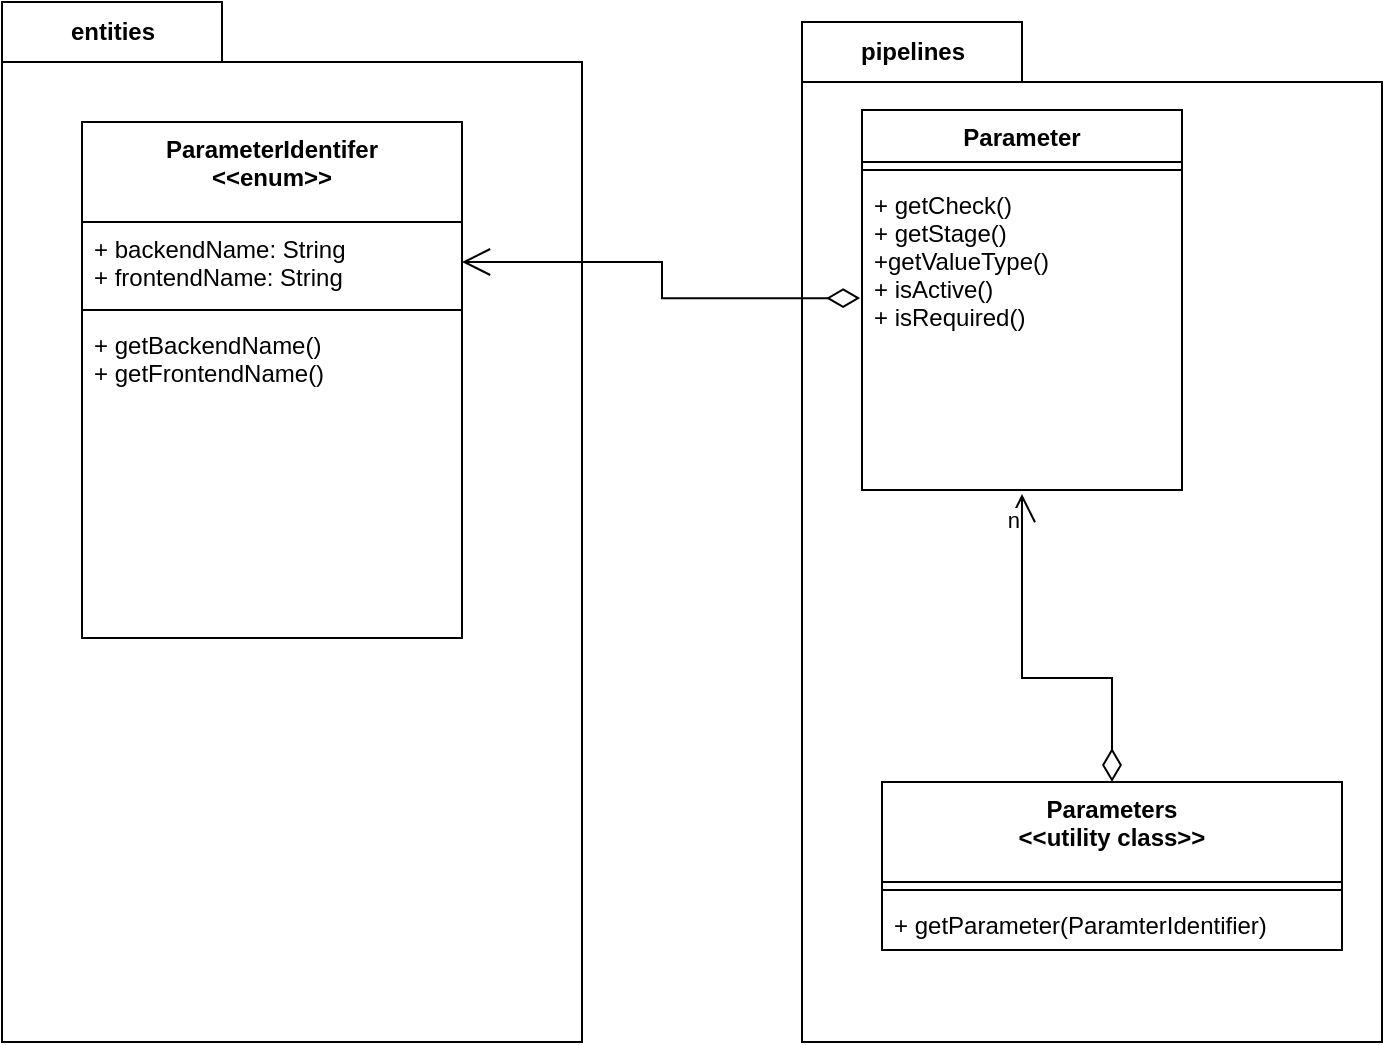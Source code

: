 <mxfile version="20.3.5" type="github"><diagram id="C5RBs43oDa-KdzZeNtuy" name="Page-1"><mxGraphModel dx="1189" dy="1129" grid="1" gridSize="10" guides="1" tooltips="1" connect="1" arrows="1" fold="1" page="1" pageScale="1" pageWidth="827" pageHeight="1169" math="0" shadow="0"><root><mxCell id="WIyWlLk6GJQsqaUBKTNV-0"/><mxCell id="WIyWlLk6GJQsqaUBKTNV-1" parent="WIyWlLk6GJQsqaUBKTNV-0"/><mxCell id="aoZPUdor1AecQRZN_-wk-29" value="entities" style="shape=folder;fontStyle=1;tabWidth=110;tabHeight=30;tabPosition=left;html=1;boundedLbl=1;labelInHeader=1;container=1;collapsible=0;" parent="WIyWlLk6GJQsqaUBKTNV-1" vertex="1"><mxGeometry x="110" y="160" width="290" height="520" as="geometry"/></mxCell><mxCell id="aoZPUdor1AecQRZN_-wk-30" value="" style="html=1;strokeColor=none;resizeWidth=1;resizeHeight=1;fillColor=none;part=1;connectable=0;allowArrows=0;deletable=0;" parent="aoZPUdor1AecQRZN_-wk-29" vertex="1"><mxGeometry width="290" height="364" relative="1" as="geometry"><mxPoint y="30" as="offset"/></mxGeometry></mxCell><mxCell id="aoZPUdor1AecQRZN_-wk-27" value="pipelines" style="shape=folder;fontStyle=1;tabWidth=110;tabHeight=30;tabPosition=left;html=1;boundedLbl=1;labelInHeader=1;container=1;collapsible=0;" parent="WIyWlLk6GJQsqaUBKTNV-1" vertex="1"><mxGeometry x="510" y="170" width="290" height="510" as="geometry"/></mxCell><mxCell id="aoZPUdor1AecQRZN_-wk-28" value="" style="html=1;strokeColor=none;resizeWidth=1;resizeHeight=1;fillColor=none;part=1;connectable=0;allowArrows=0;deletable=0;" parent="aoZPUdor1AecQRZN_-wk-27" vertex="1"><mxGeometry width="290" height="357" relative="1" as="geometry"><mxPoint y="30" as="offset"/></mxGeometry></mxCell><mxCell id="aoZPUdor1AecQRZN_-wk-9" value="ParameterIdentifer&#10;&lt;&lt;enum&gt;&gt;" style="swimlane;fontStyle=1;align=center;verticalAlign=top;childLayout=stackLayout;horizontal=1;startSize=50;horizontalStack=0;resizeParent=1;resizeParentMax=0;resizeLast=0;collapsible=1;marginBottom=0;" parent="WIyWlLk6GJQsqaUBKTNV-1" vertex="1"><mxGeometry x="150" y="220" width="190" height="258" as="geometry"><mxRectangle x="150" y="240" width="150" height="40" as="alternateBounds"/></mxGeometry></mxCell><mxCell id="aoZPUdor1AecQRZN_-wk-10" value="+ backendName: String&#10;+ frontendName: String" style="text;strokeColor=none;fillColor=none;align=left;verticalAlign=top;spacingLeft=4;spacingRight=4;overflow=hidden;rotatable=0;points=[[0,0.5],[1,0.5]];portConstraint=eastwest;" parent="aoZPUdor1AecQRZN_-wk-9" vertex="1"><mxGeometry y="50" width="190" height="40" as="geometry"/></mxCell><mxCell id="aoZPUdor1AecQRZN_-wk-11" value="" style="line;strokeWidth=1;fillColor=none;align=left;verticalAlign=middle;spacingTop=-1;spacingLeft=3;spacingRight=3;rotatable=0;labelPosition=right;points=[];portConstraint=eastwest;strokeColor=inherit;" parent="aoZPUdor1AecQRZN_-wk-9" vertex="1"><mxGeometry y="90" width="190" height="8" as="geometry"/></mxCell><mxCell id="aoZPUdor1AecQRZN_-wk-12" value="+ getBackendName()&#10;+ getFrontendName()&#10;" style="text;strokeColor=none;fillColor=none;align=left;verticalAlign=top;spacingLeft=4;spacingRight=4;overflow=hidden;rotatable=0;points=[[0,0.5],[1,0.5]];portConstraint=eastwest;" parent="aoZPUdor1AecQRZN_-wk-9" vertex="1"><mxGeometry y="98" width="190" height="160" as="geometry"/></mxCell><mxCell id="aoZPUdor1AecQRZN_-wk-13" value="Parameter" style="swimlane;fontStyle=1;align=center;verticalAlign=top;childLayout=stackLayout;horizontal=1;startSize=26;horizontalStack=0;resizeParent=1;resizeParentMax=0;resizeLast=0;collapsible=1;marginBottom=0;" parent="WIyWlLk6GJQsqaUBKTNV-1" vertex="1"><mxGeometry x="540" y="214" width="160" height="190" as="geometry"/></mxCell><mxCell id="aoZPUdor1AecQRZN_-wk-15" value="" style="line;strokeWidth=1;fillColor=none;align=left;verticalAlign=middle;spacingTop=-1;spacingLeft=3;spacingRight=3;rotatable=0;labelPosition=right;points=[];portConstraint=eastwest;strokeColor=inherit;" parent="aoZPUdor1AecQRZN_-wk-13" vertex="1"><mxGeometry y="26" width="160" height="8" as="geometry"/></mxCell><mxCell id="aoZPUdor1AecQRZN_-wk-16" value="+ getCheck()&#10;+ getStage()&#10;+getValueType()&#10;+ isActive()&#10;+ isRequired()" style="text;strokeColor=none;fillColor=none;align=left;verticalAlign=top;spacingLeft=4;spacingRight=4;overflow=hidden;rotatable=0;points=[[0,0.5],[1,0.5]];portConstraint=eastwest;" parent="aoZPUdor1AecQRZN_-wk-13" vertex="1"><mxGeometry y="34" width="160" height="156" as="geometry"/></mxCell><mxCell id="aoZPUdor1AecQRZN_-wk-17" value="" style="endArrow=open;html=1;endSize=12;startArrow=diamondThin;startSize=14;startFill=0;edgeStyle=orthogonalEdgeStyle;align=left;verticalAlign=bottom;rounded=0;exitX=-0.006;exitY=0.385;exitDx=0;exitDy=0;exitPerimeter=0;" parent="WIyWlLk6GJQsqaUBKTNV-1" source="aoZPUdor1AecQRZN_-wk-16" target="aoZPUdor1AecQRZN_-wk-10" edge="1"><mxGeometry x="-1" y="3" relative="1" as="geometry"><mxPoint x="550" y="320" as="sourcePoint"/><mxPoint x="520" y="330" as="targetPoint"/></mxGeometry></mxCell><mxCell id="aoZPUdor1AecQRZN_-wk-18" value="Parameters&#10;&lt;&lt;utility class&gt;&gt;" style="swimlane;fontStyle=1;align=center;verticalAlign=top;childLayout=stackLayout;horizontal=1;startSize=50;horizontalStack=0;resizeParent=1;resizeParentMax=0;resizeLast=0;collapsible=1;marginBottom=0;" parent="WIyWlLk6GJQsqaUBKTNV-1" vertex="1"><mxGeometry x="550" y="550" width="230" height="84" as="geometry"/></mxCell><mxCell id="aoZPUdor1AecQRZN_-wk-20" value="" style="line;strokeWidth=1;fillColor=none;align=left;verticalAlign=middle;spacingTop=-1;spacingLeft=3;spacingRight=3;rotatable=0;labelPosition=right;points=[];portConstraint=eastwest;strokeColor=inherit;" parent="aoZPUdor1AecQRZN_-wk-18" vertex="1"><mxGeometry y="50" width="230" height="8" as="geometry"/></mxCell><mxCell id="aoZPUdor1AecQRZN_-wk-21" value="+ getParameter(ParamterIdentifier)" style="text;strokeColor=none;fillColor=none;align=left;verticalAlign=top;spacingLeft=4;spacingRight=4;overflow=hidden;rotatable=0;points=[[0,0.5],[1,0.5]];portConstraint=eastwest;" parent="aoZPUdor1AecQRZN_-wk-18" vertex="1"><mxGeometry y="58" width="230" height="26" as="geometry"/></mxCell><mxCell id="aoZPUdor1AecQRZN_-wk-22" value="" style="endArrow=open;html=1;endSize=12;startArrow=diamondThin;startSize=14;startFill=0;edgeStyle=orthogonalEdgeStyle;rounded=0;entryX=0.494;entryY=1.013;entryDx=0;entryDy=0;entryPerimeter=0;" parent="WIyWlLk6GJQsqaUBKTNV-1" source="aoZPUdor1AecQRZN_-wk-18" target="aoZPUdor1AecQRZN_-wk-16" edge="1"><mxGeometry relative="1" as="geometry"><mxPoint x="450" y="520" as="sourcePoint"/><mxPoint x="610" y="520" as="targetPoint"/><Array as="points"><mxPoint x="665" y="498"/><mxPoint x="620" y="498"/></Array></mxGeometry></mxCell><mxCell id="aoZPUdor1AecQRZN_-wk-24" value="n" style="edgeLabel;resizable=0;html=1;align=right;verticalAlign=top;" parent="aoZPUdor1AecQRZN_-wk-22" connectable="0" vertex="1"><mxGeometry x="1" relative="1" as="geometry"/></mxCell></root></mxGraphModel></diagram></mxfile>